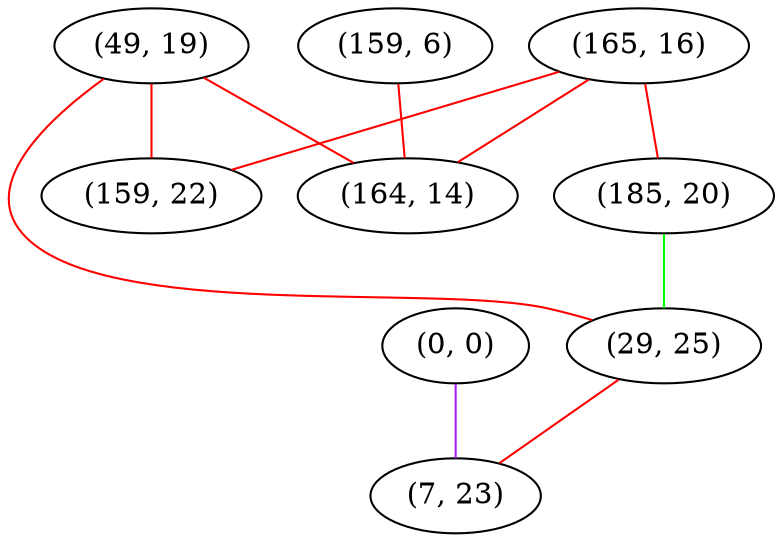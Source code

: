 graph "" {
"(159, 6)";
"(49, 19)";
"(165, 16)";
"(164, 14)";
"(159, 22)";
"(0, 0)";
"(185, 20)";
"(29, 25)";
"(7, 23)";
"(159, 6)" -- "(164, 14)"  [color=red, key=0, weight=1];
"(49, 19)" -- "(29, 25)"  [color=red, key=0, weight=1];
"(49, 19)" -- "(159, 22)"  [color=red, key=0, weight=1];
"(49, 19)" -- "(164, 14)"  [color=red, key=0, weight=1];
"(165, 16)" -- "(159, 22)"  [color=red, key=0, weight=1];
"(165, 16)" -- "(164, 14)"  [color=red, key=0, weight=1];
"(165, 16)" -- "(185, 20)"  [color=red, key=0, weight=1];
"(0, 0)" -- "(7, 23)"  [color=purple, key=0, weight=4];
"(185, 20)" -- "(29, 25)"  [color=green, key=0, weight=2];
"(29, 25)" -- "(7, 23)"  [color=red, key=0, weight=1];
}
